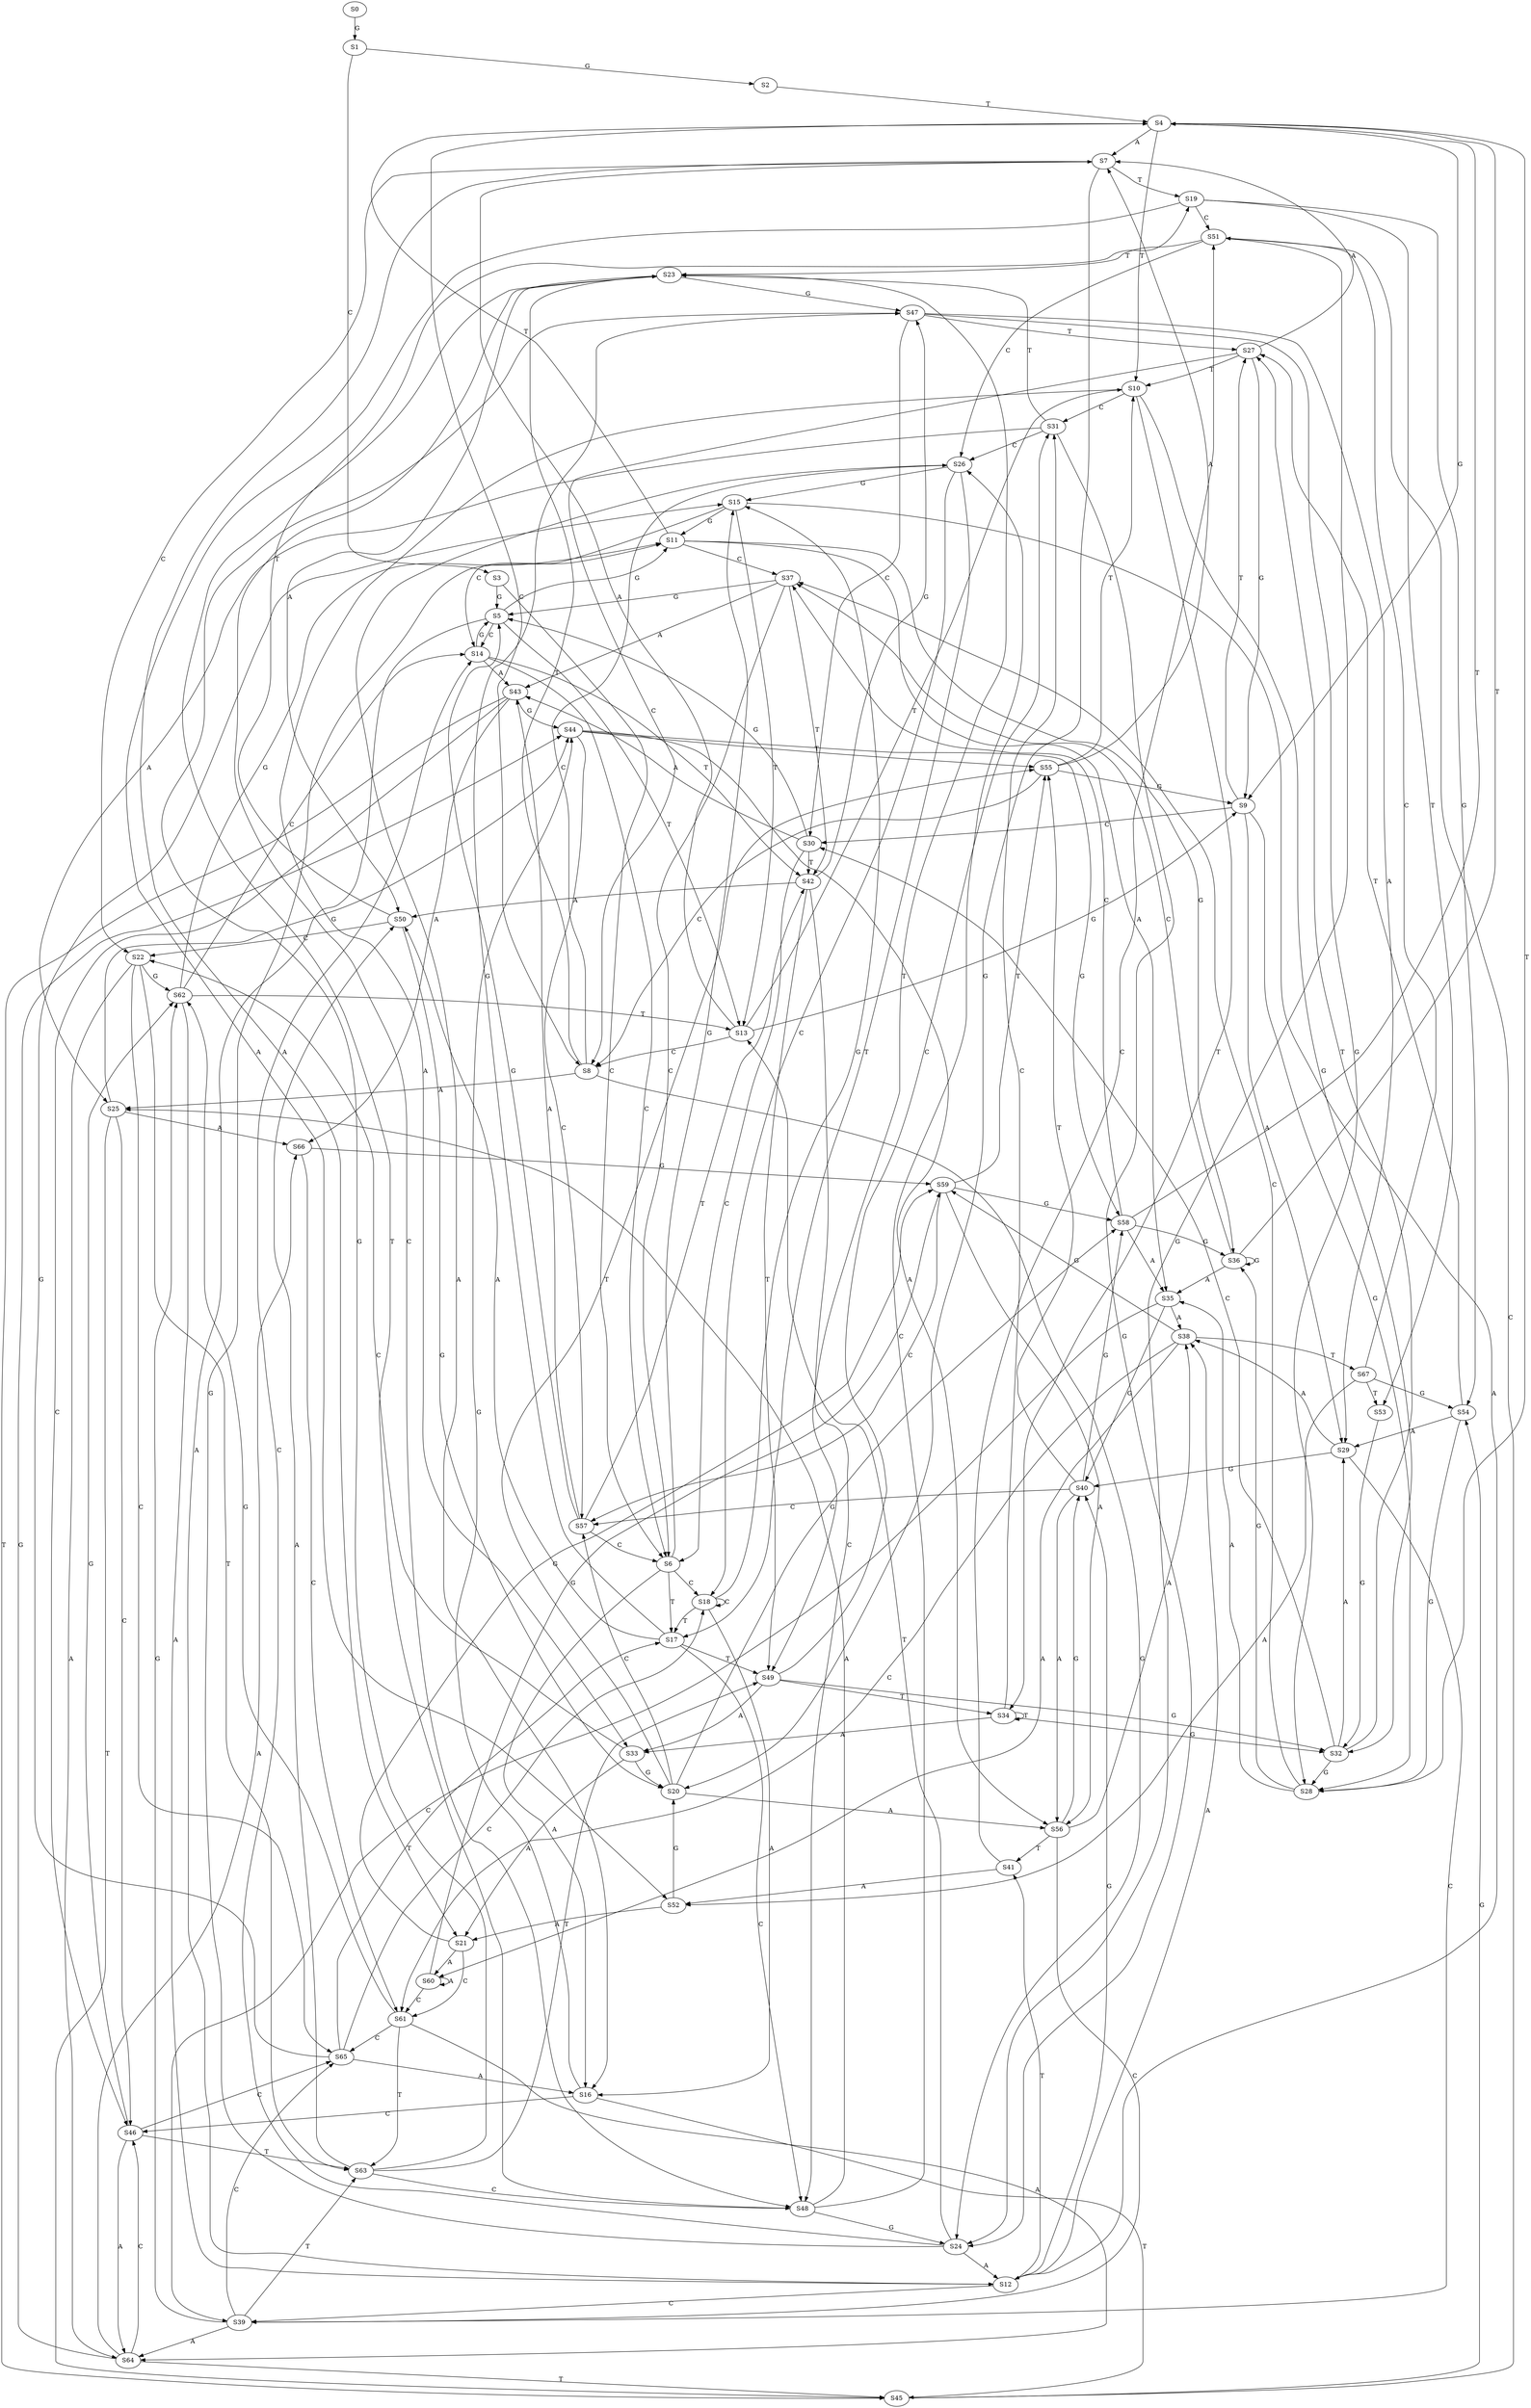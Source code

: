 strict digraph  {
	S0 -> S1 [ label = G ];
	S1 -> S2 [ label = G ];
	S1 -> S3 [ label = C ];
	S2 -> S4 [ label = T ];
	S3 -> S5 [ label = G ];
	S3 -> S6 [ label = C ];
	S4 -> S7 [ label = A ];
	S4 -> S8 [ label = C ];
	S4 -> S9 [ label = G ];
	S4 -> S10 [ label = T ];
	S5 -> S11 [ label = G ];
	S5 -> S12 [ label = A ];
	S5 -> S13 [ label = T ];
	S5 -> S14 [ label = C ];
	S6 -> S15 [ label = G ];
	S6 -> S16 [ label = A ];
	S6 -> S17 [ label = T ];
	S6 -> S18 [ label = C ];
	S7 -> S19 [ label = T ];
	S7 -> S20 [ label = G ];
	S7 -> S21 [ label = A ];
	S7 -> S22 [ label = C ];
	S8 -> S23 [ label = T ];
	S8 -> S24 [ label = G ];
	S8 -> S25 [ label = A ];
	S8 -> S26 [ label = C ];
	S9 -> S27 [ label = T ];
	S9 -> S28 [ label = G ];
	S9 -> S29 [ label = A ];
	S9 -> S30 [ label = C ];
	S10 -> S31 [ label = C ];
	S10 -> S32 [ label = G ];
	S10 -> S33 [ label = A ];
	S10 -> S34 [ label = T ];
	S11 -> S35 [ label = A ];
	S11 -> S36 [ label = G ];
	S11 -> S37 [ label = C ];
	S11 -> S4 [ label = T ];
	S12 -> S38 [ label = A ];
	S12 -> S39 [ label = C ];
	S12 -> S40 [ label = G ];
	S12 -> S41 [ label = T ];
	S13 -> S8 [ label = C ];
	S13 -> S7 [ label = A ];
	S13 -> S9 [ label = G ];
	S13 -> S10 [ label = T ];
	S14 -> S5 [ label = G ];
	S14 -> S42 [ label = T ];
	S14 -> S6 [ label = C ];
	S14 -> S43 [ label = A ];
	S15 -> S12 [ label = A ];
	S15 -> S11 [ label = G ];
	S15 -> S13 [ label = T ];
	S15 -> S14 [ label = C ];
	S16 -> S44 [ label = G ];
	S16 -> S45 [ label = T ];
	S16 -> S46 [ label = C ];
	S17 -> S47 [ label = G ];
	S17 -> S48 [ label = C ];
	S17 -> S49 [ label = T ];
	S17 -> S50 [ label = A ];
	S18 -> S15 [ label = G ];
	S18 -> S18 [ label = C ];
	S18 -> S16 [ label = A ];
	S18 -> S17 [ label = T ];
	S19 -> S51 [ label = C ];
	S19 -> S52 [ label = A ];
	S19 -> S53 [ label = T ];
	S19 -> S54 [ label = G ];
	S20 -> S55 [ label = T ];
	S20 -> S56 [ label = A ];
	S20 -> S57 [ label = C ];
	S20 -> S58 [ label = G ];
	S21 -> S59 [ label = G ];
	S21 -> S60 [ label = A ];
	S21 -> S61 [ label = C ];
	S22 -> S62 [ label = G ];
	S22 -> S63 [ label = T ];
	S22 -> S64 [ label = A ];
	S22 -> S65 [ label = C ];
	S23 -> S47 [ label = G ];
	S23 -> S48 [ label = C ];
	S23 -> S50 [ label = A ];
	S23 -> S49 [ label = T ];
	S24 -> S11 [ label = G ];
	S24 -> S13 [ label = T ];
	S24 -> S14 [ label = C ];
	S24 -> S12 [ label = A ];
	S25 -> S45 [ label = T ];
	S25 -> S46 [ label = C ];
	S25 -> S66 [ label = A ];
	S25 -> S44 [ label = G ];
	S26 -> S18 [ label = C ];
	S26 -> S16 [ label = A ];
	S26 -> S17 [ label = T ];
	S26 -> S15 [ label = G ];
	S27 -> S8 [ label = C ];
	S27 -> S10 [ label = T ];
	S27 -> S9 [ label = G ];
	S27 -> S7 [ label = A ];
	S28 -> S36 [ label = G ];
	S28 -> S37 [ label = C ];
	S28 -> S35 [ label = A ];
	S28 -> S4 [ label = T ];
	S29 -> S40 [ label = G ];
	S29 -> S39 [ label = C ];
	S29 -> S38 [ label = A ];
	S30 -> S6 [ label = C ];
	S30 -> S5 [ label = G ];
	S30 -> S42 [ label = T ];
	S30 -> S43 [ label = A ];
	S31 -> S25 [ label = A ];
	S31 -> S26 [ label = C ];
	S31 -> S24 [ label = G ];
	S31 -> S23 [ label = T ];
	S32 -> S28 [ label = G ];
	S32 -> S30 [ label = C ];
	S32 -> S27 [ label = T ];
	S32 -> S29 [ label = A ];
	S33 -> S22 [ label = C ];
	S33 -> S20 [ label = G ];
	S33 -> S21 [ label = A ];
	S34 -> S32 [ label = G ];
	S34 -> S34 [ label = T ];
	S34 -> S31 [ label = C ];
	S34 -> S33 [ label = A ];
	S35 -> S38 [ label = A ];
	S35 -> S40 [ label = G ];
	S35 -> S39 [ label = C ];
	S36 -> S4 [ label = T ];
	S36 -> S37 [ label = C ];
	S36 -> S36 [ label = G ];
	S36 -> S35 [ label = A ];
	S37 -> S42 [ label = T ];
	S37 -> S6 [ label = C ];
	S37 -> S43 [ label = A ];
	S37 -> S5 [ label = G ];
	S38 -> S67 [ label = T ];
	S38 -> S61 [ label = C ];
	S38 -> S60 [ label = A ];
	S38 -> S59 [ label = G ];
	S39 -> S63 [ label = T ];
	S39 -> S62 [ label = G ];
	S39 -> S65 [ label = C ];
	S39 -> S64 [ label = A ];
	S40 -> S55 [ label = T ];
	S40 -> S58 [ label = G ];
	S40 -> S56 [ label = A ];
	S40 -> S57 [ label = C ];
	S41 -> S52 [ label = A ];
	S41 -> S51 [ label = C ];
	S42 -> S50 [ label = A ];
	S42 -> S48 [ label = C ];
	S42 -> S49 [ label = T ];
	S42 -> S47 [ label = G ];
	S43 -> S44 [ label = G ];
	S43 -> S46 [ label = C ];
	S43 -> S66 [ label = A ];
	S43 -> S45 [ label = T ];
	S44 -> S58 [ label = G ];
	S44 -> S55 [ label = T ];
	S44 -> S56 [ label = A ];
	S44 -> S57 [ label = C ];
	S45 -> S51 [ label = C ];
	S45 -> S54 [ label = G ];
	S46 -> S63 [ label = T ];
	S46 -> S62 [ label = G ];
	S46 -> S64 [ label = A ];
	S46 -> S65 [ label = C ];
	S47 -> S29 [ label = A ];
	S47 -> S30 [ label = C ];
	S47 -> S28 [ label = G ];
	S47 -> S27 [ label = T ];
	S48 -> S23 [ label = T ];
	S48 -> S24 [ label = G ];
	S48 -> S26 [ label = C ];
	S48 -> S25 [ label = A ];
	S49 -> S31 [ label = C ];
	S49 -> S34 [ label = T ];
	S49 -> S32 [ label = G ];
	S49 -> S33 [ label = A ];
	S50 -> S20 [ label = G ];
	S50 -> S19 [ label = T ];
	S50 -> S22 [ label = C ];
	S51 -> S26 [ label = C ];
	S51 -> S24 [ label = G ];
	S51 -> S23 [ label = T ];
	S52 -> S20 [ label = G ];
	S52 -> S21 [ label = A ];
	S53 -> S32 [ label = G ];
	S54 -> S28 [ label = G ];
	S54 -> S29 [ label = A ];
	S54 -> S27 [ label = T ];
	S55 -> S7 [ label = A ];
	S55 -> S8 [ label = C ];
	S55 -> S9 [ label = G ];
	S55 -> S10 [ label = T ];
	S56 -> S38 [ label = A ];
	S56 -> S39 [ label = C ];
	S56 -> S41 [ label = T ];
	S56 -> S40 [ label = G ];
	S57 -> S6 [ label = C ];
	S57 -> S43 [ label = A ];
	S57 -> S5 [ label = G ];
	S57 -> S42 [ label = T ];
	S58 -> S35 [ label = A ];
	S58 -> S36 [ label = G ];
	S58 -> S4 [ label = T ];
	S58 -> S37 [ label = C ];
	S59 -> S55 [ label = T ];
	S59 -> S56 [ label = A ];
	S59 -> S57 [ label = C ];
	S59 -> S58 [ label = G ];
	S60 -> S59 [ label = G ];
	S60 -> S61 [ label = C ];
	S60 -> S60 [ label = A ];
	S61 -> S64 [ label = A ];
	S61 -> S65 [ label = C ];
	S61 -> S62 [ label = G ];
	S61 -> S63 [ label = T ];
	S62 -> S11 [ label = G ];
	S62 -> S12 [ label = A ];
	S62 -> S13 [ label = T ];
	S62 -> S14 [ label = C ];
	S63 -> S50 [ label = A ];
	S63 -> S48 [ label = C ];
	S63 -> S49 [ label = T ];
	S63 -> S47 [ label = G ];
	S64 -> S44 [ label = G ];
	S64 -> S46 [ label = C ];
	S64 -> S66 [ label = A ];
	S64 -> S45 [ label = T ];
	S65 -> S18 [ label = C ];
	S65 -> S16 [ label = A ];
	S65 -> S17 [ label = T ];
	S65 -> S15 [ label = G ];
	S66 -> S59 [ label = G ];
	S66 -> S61 [ label = C ];
	S67 -> S52 [ label = A ];
	S67 -> S51 [ label = C ];
	S67 -> S54 [ label = G ];
	S67 -> S53 [ label = T ];
}
